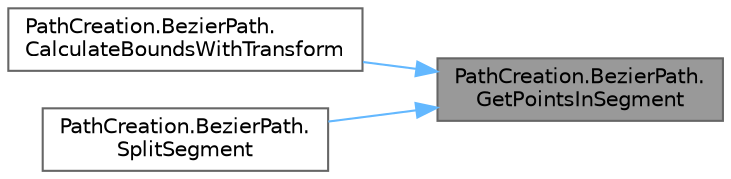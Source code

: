 digraph "PathCreation.BezierPath.GetPointsInSegment"
{
 // LATEX_PDF_SIZE
  bgcolor="transparent";
  edge [fontname=Helvetica,fontsize=10,labelfontname=Helvetica,labelfontsize=10];
  node [fontname=Helvetica,fontsize=10,shape=box,height=0.2,width=0.4];
  rankdir="RL";
  Node1 [id="Node000001",label="PathCreation.BezierPath.\lGetPointsInSegment",height=0.2,width=0.4,color="gray40", fillcolor="grey60", style="filled", fontcolor="black",tooltip="Returns an array of the 4 points making up the segment (anchor1, control1, control2,..."];
  Node1 -> Node2 [id="edge5_Node000001_Node000002",dir="back",color="steelblue1",style="solid",tooltip=" "];
  Node2 [id="Node000002",label="PathCreation.BezierPath.\lCalculateBoundsWithTransform",height=0.2,width=0.4,color="grey40", fillcolor="white", style="filled",URL="$class_path_creation_1_1_bezier_path.html#ac37d64e017b74b340154b013fa5eaec5",tooltip="Update the bounding box of the path."];
  Node1 -> Node3 [id="edge6_Node000001_Node000003",dir="back",color="steelblue1",style="solid",tooltip=" "];
  Node3 [id="Node000003",label="PathCreation.BezierPath.\lSplitSegment",height=0.2,width=0.4,color="grey40", fillcolor="white", style="filled",URL="$class_path_creation_1_1_bezier_path.html#a82f7bea3d8502a5716149f7cebce9c47",tooltip="Insert new anchor point at given position. Automatically place control points around it so as to keep..."];
}
